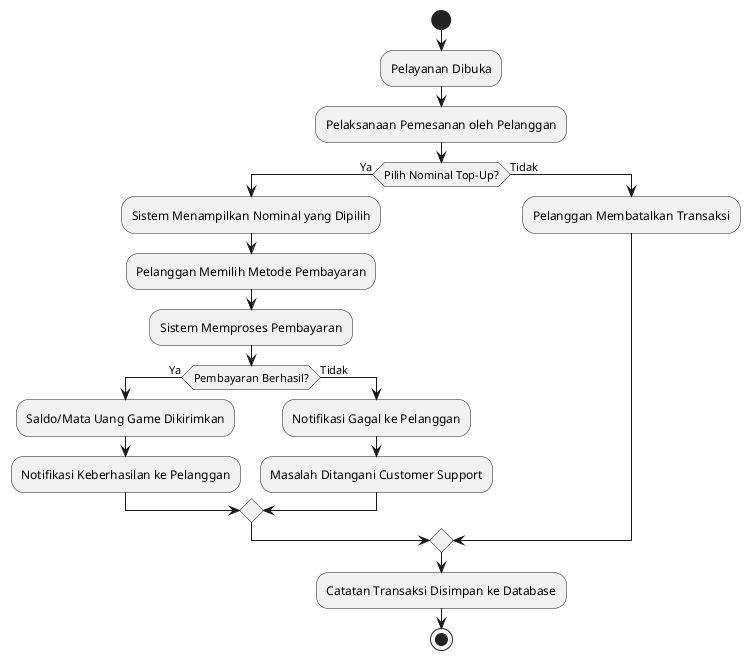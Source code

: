 @startuml
start
:Pelayanan Dibuka;
:Pelaksanaan Pemesanan oleh Pelanggan;
if (Pilih Nominal Top-Up?) then (Ya)
  :Sistem Menampilkan Nominal yang Dipilih;
  :Pelanggan Memilih Metode Pembayaran;
  :Sistem Memproses Pembayaran;
  if (Pembayaran Berhasil?) then (Ya)
    :Saldo/Mata Uang Game Dikirimkan;
    :Notifikasi Keberhasilan ke Pelanggan;
  else (Tidak)
    :Notifikasi Gagal ke Pelanggan;
    :Masalah Ditangani Customer Support;
  endif
else (Tidak)
  :Pelanggan Membatalkan Transaksi;
endif
:Catatan Transaksi Disimpan ke Database;
stop
@enduml

